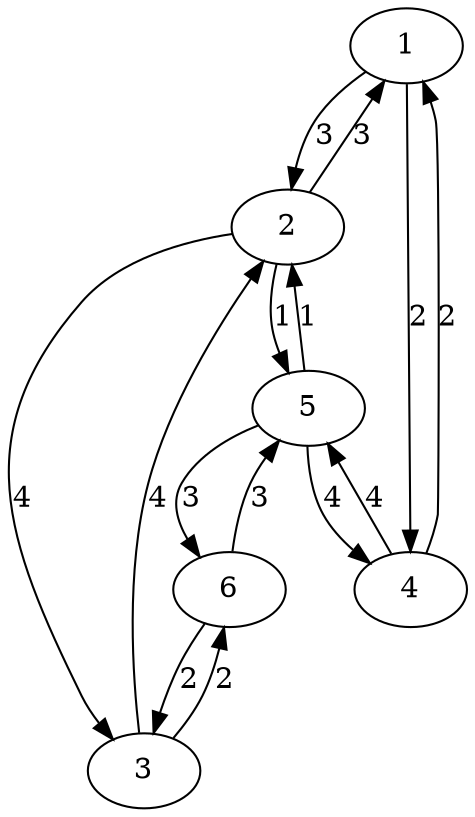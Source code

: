 digraph G{
	 1->2 [label="3"];
	 1->4 [label="2"];
	 2->1 [label="3"];
	 2->3 [label="4"];
	 2->5 [label="1"];
	 3->2 [label="4"];
	 3->6 [label="2"];
	 4->1 [label="2"];
	 4->5 [label="4"];
	 5->2 [label="1"];
	 5->4 [label="4"];
	 5->6 [label="3"];
	 6->3 [label="2"];
	 6->5 [label="3"];
}
